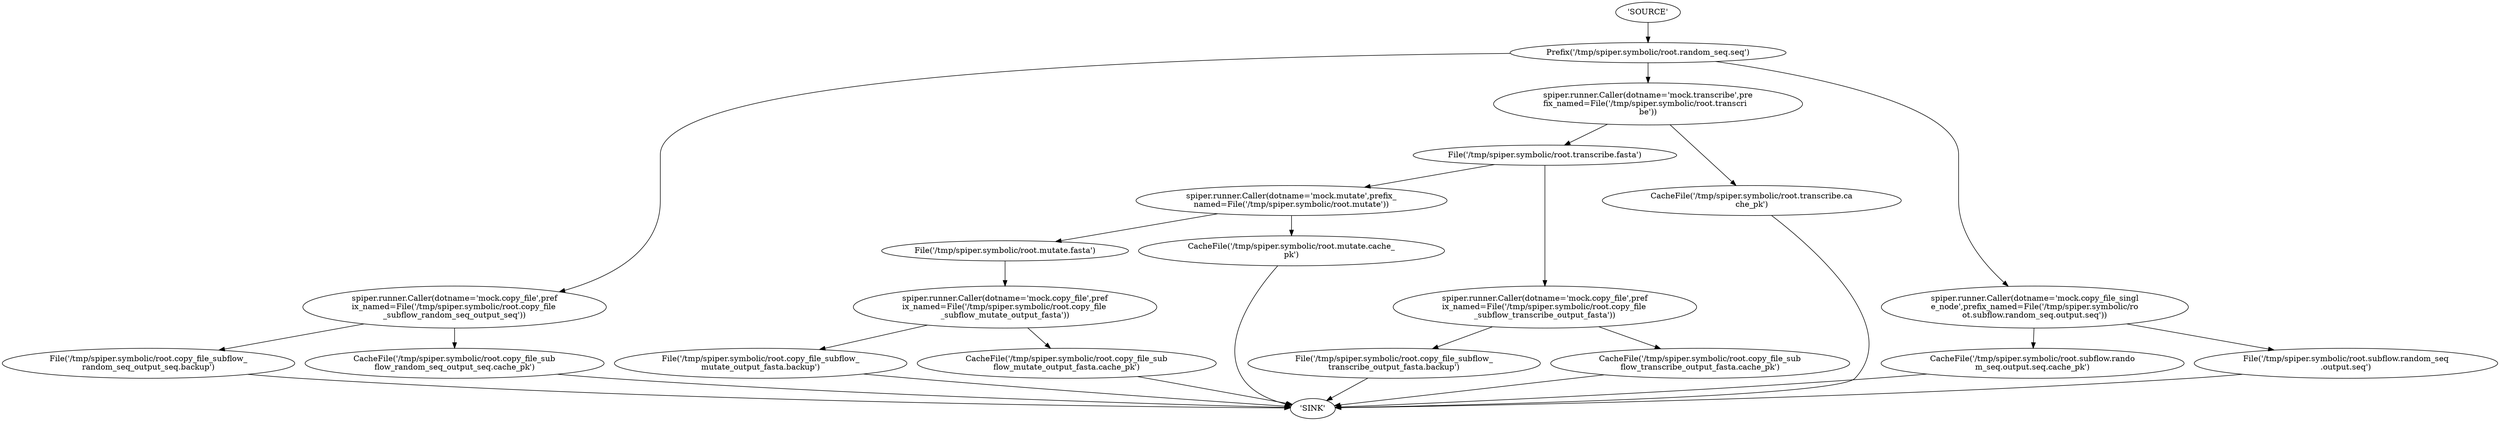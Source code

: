 strict digraph G {
	rankdir=TB
	"File('/tmp/spiper.symbolic/root.copy_file_subflow_\lrandom_seq_output_seq.backup')" -> "'SINK'"
	"spiper.runner.Caller(dotname='mock.copy_file',pref\lix_named=File('/tmp/spiper.symbolic/root.copy_file\l_subflow_random_seq_output_seq'))" -> "File('/tmp/spiper.symbolic/root.copy_file_subflow_\lrandom_seq_output_seq.backup')"
	"CacheFile('/tmp/spiper.symbolic/root.copy_file_sub\lflow_random_seq_output_seq.cache_pk')" -> "'SINK'"
	"spiper.runner.Caller(dotname='mock.copy_file',pref\lix_named=File('/tmp/spiper.symbolic/root.copy_file\l_subflow_random_seq_output_seq'))" -> "CacheFile('/tmp/spiper.symbolic/root.copy_file_sub\lflow_random_seq_output_seq.cache_pk')"
	"Prefix('/tmp/spiper.symbolic/root.random_seq.seq')" -> "spiper.runner.Caller(dotname='mock.copy_file',pref\lix_named=File('/tmp/spiper.symbolic/root.copy_file\l_subflow_random_seq_output_seq'))"
	"File('/tmp/spiper.symbolic/root.copy_file_subflow_\lmutate_output_fasta.backup')" -> "'SINK'"
	"spiper.runner.Caller(dotname='mock.copy_file',pref\lix_named=File('/tmp/spiper.symbolic/root.copy_file\l_subflow_mutate_output_fasta'))" -> "File('/tmp/spiper.symbolic/root.copy_file_subflow_\lmutate_output_fasta.backup')"
	"CacheFile('/tmp/spiper.symbolic/root.copy_file_sub\lflow_mutate_output_fasta.cache_pk')" -> "'SINK'"
	"spiper.runner.Caller(dotname='mock.copy_file',pref\lix_named=File('/tmp/spiper.symbolic/root.copy_file\l_subflow_mutate_output_fasta'))" -> "CacheFile('/tmp/spiper.symbolic/root.copy_file_sub\lflow_mutate_output_fasta.cache_pk')"
	"File('/tmp/spiper.symbolic/root.mutate.fasta')" -> "spiper.runner.Caller(dotname='mock.copy_file',pref\lix_named=File('/tmp/spiper.symbolic/root.copy_file\l_subflow_mutate_output_fasta'))"
	"spiper.runner.Caller(dotname='mock.mutate',prefix_\lnamed=File('/tmp/spiper.symbolic/root.mutate'))" -> "File('/tmp/spiper.symbolic/root.mutate.fasta')"
	"CacheFile('/tmp/spiper.symbolic/root.mutate.cache_\lpk')" -> "'SINK'"
	"spiper.runner.Caller(dotname='mock.mutate',prefix_\lnamed=File('/tmp/spiper.symbolic/root.mutate'))" -> "CacheFile('/tmp/spiper.symbolic/root.mutate.cache_\lpk')"
	"File('/tmp/spiper.symbolic/root.transcribe.fasta')" -> "spiper.runner.Caller(dotname='mock.mutate',prefix_\lnamed=File('/tmp/spiper.symbolic/root.mutate'))"
	"File('/tmp/spiper.symbolic/root.copy_file_subflow_\ltranscribe_output_fasta.backup')" -> "'SINK'"
	"spiper.runner.Caller(dotname='mock.copy_file',pref\lix_named=File('/tmp/spiper.symbolic/root.copy_file\l_subflow_transcribe_output_fasta'))" -> "File('/tmp/spiper.symbolic/root.copy_file_subflow_\ltranscribe_output_fasta.backup')"
	"CacheFile('/tmp/spiper.symbolic/root.copy_file_sub\lflow_transcribe_output_fasta.cache_pk')" -> "'SINK'"
	"spiper.runner.Caller(dotname='mock.copy_file',pref\lix_named=File('/tmp/spiper.symbolic/root.copy_file\l_subflow_transcribe_output_fasta'))" -> "CacheFile('/tmp/spiper.symbolic/root.copy_file_sub\lflow_transcribe_output_fasta.cache_pk')"
	"File('/tmp/spiper.symbolic/root.transcribe.fasta')" -> "spiper.runner.Caller(dotname='mock.copy_file',pref\lix_named=File('/tmp/spiper.symbolic/root.copy_file\l_subflow_transcribe_output_fasta'))"
	"spiper.runner.Caller(dotname='mock.transcribe',pre\lfix_named=File('/tmp/spiper.symbolic/root.transcri\lbe'))" -> "File('/tmp/spiper.symbolic/root.transcribe.fasta')"
	"CacheFile('/tmp/spiper.symbolic/root.transcribe.ca\lche_pk')" -> "'SINK'"
	"spiper.runner.Caller(dotname='mock.transcribe',pre\lfix_named=File('/tmp/spiper.symbolic/root.transcri\lbe'))" -> "CacheFile('/tmp/spiper.symbolic/root.transcribe.ca\lche_pk')"
	"Prefix('/tmp/spiper.symbolic/root.random_seq.seq')" -> "spiper.runner.Caller(dotname='mock.transcribe',pre\lfix_named=File('/tmp/spiper.symbolic/root.transcri\lbe'))"
	"CacheFile('/tmp/spiper.symbolic/root.subflow.rando\lm_seq.output.seq.cache_pk')" -> "'SINK'"
	"spiper.runner.Caller(dotname='mock.copy_file_singl\le_node',prefix_named=File('/tmp/spiper.symbolic/ro\lot.subflow.random_seq.output.seq'))" -> "CacheFile('/tmp/spiper.symbolic/root.subflow.rando\lm_seq.output.seq.cache_pk')"
	"File('/tmp/spiper.symbolic/root.subflow.random_seq\l.output.seq')" -> "'SINK'"
	"spiper.runner.Caller(dotname='mock.copy_file_singl\le_node',prefix_named=File('/tmp/spiper.symbolic/ro\lot.subflow.random_seq.output.seq'))" -> "File('/tmp/spiper.symbolic/root.subflow.random_seq\l.output.seq')"
	"Prefix('/tmp/spiper.symbolic/root.random_seq.seq')" -> "spiper.runner.Caller(dotname='mock.copy_file_singl\le_node',prefix_named=File('/tmp/spiper.symbolic/ro\lot.subflow.random_seq.output.seq'))"
	"'SOURCE'" -> "Prefix('/tmp/spiper.symbolic/root.random_seq.seq')"
}
